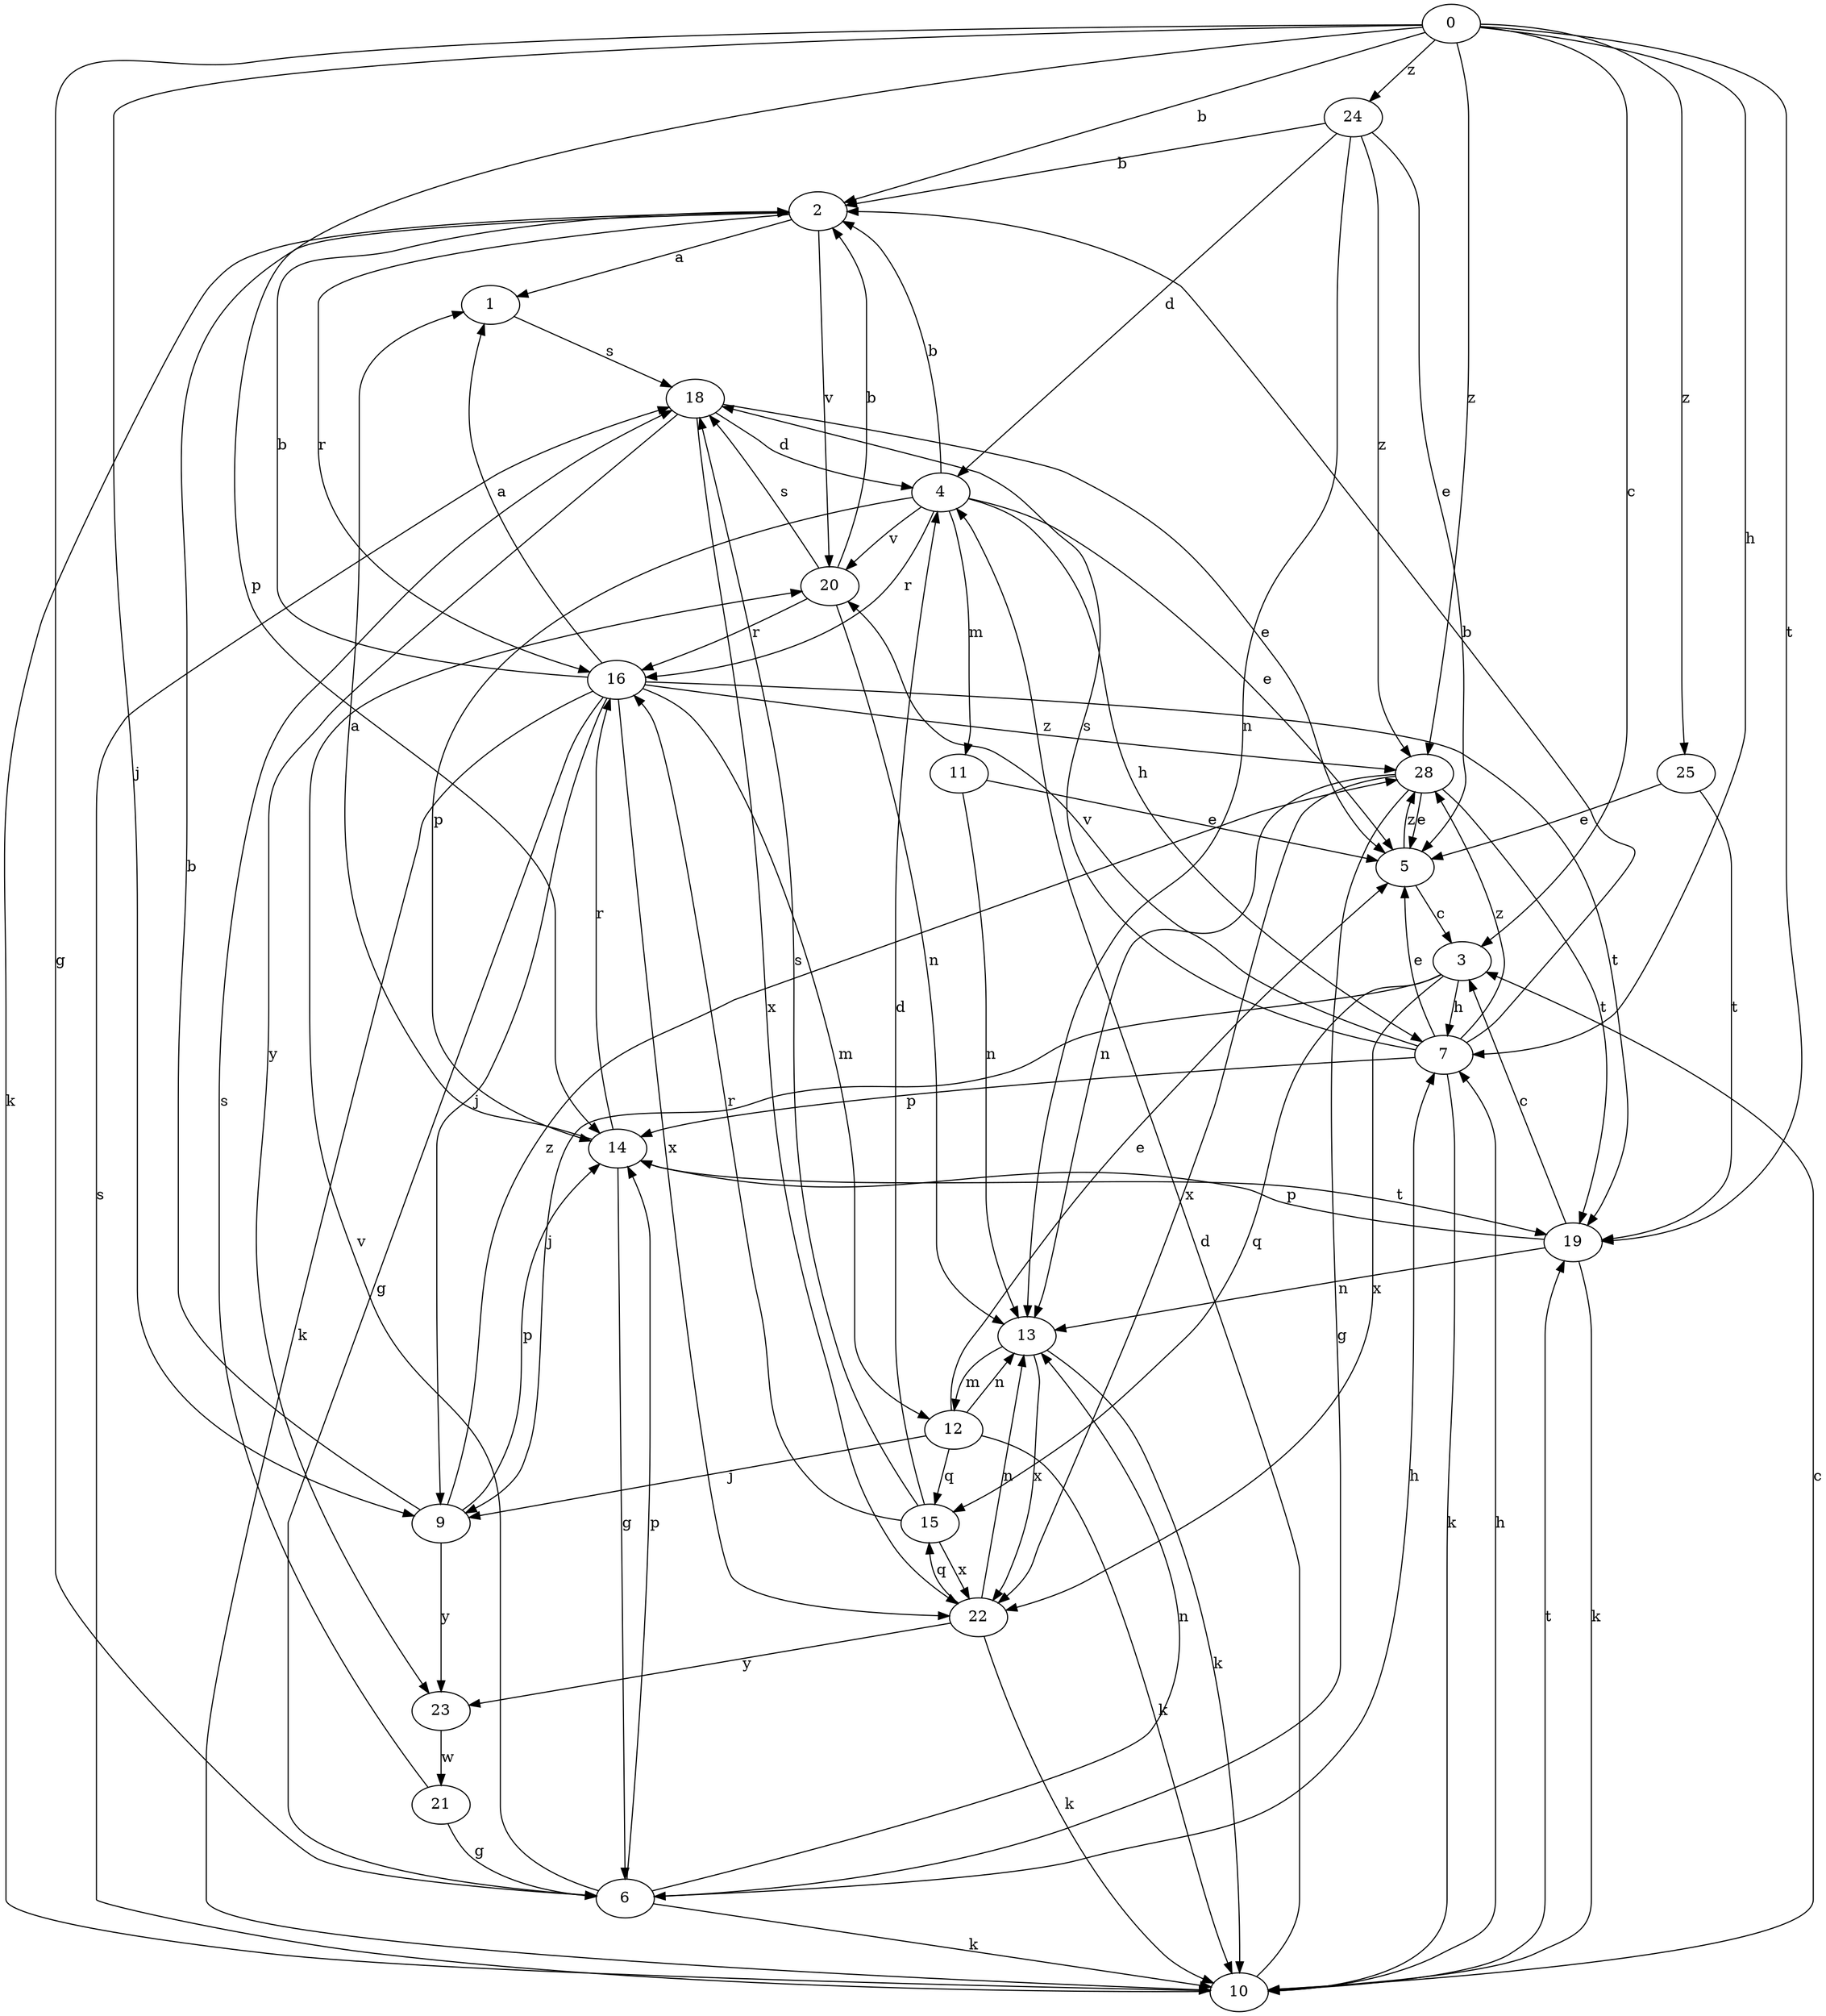 strict digraph  {
0;
1;
2;
3;
4;
5;
6;
7;
9;
10;
11;
12;
13;
14;
15;
16;
18;
19;
20;
21;
22;
23;
24;
25;
28;
0 -> 2  [label=b];
0 -> 3  [label=c];
0 -> 6  [label=g];
0 -> 7  [label=h];
0 -> 9  [label=j];
0 -> 14  [label=p];
0 -> 19  [label=t];
0 -> 24  [label=z];
0 -> 25  [label=z];
0 -> 28  [label=z];
1 -> 18  [label=s];
2 -> 1  [label=a];
2 -> 10  [label=k];
2 -> 16  [label=r];
2 -> 20  [label=v];
3 -> 7  [label=h];
3 -> 9  [label=j];
3 -> 15  [label=q];
3 -> 22  [label=x];
4 -> 2  [label=b];
4 -> 5  [label=e];
4 -> 7  [label=h];
4 -> 11  [label=m];
4 -> 14  [label=p];
4 -> 16  [label=r];
4 -> 20  [label=v];
5 -> 3  [label=c];
5 -> 28  [label=z];
6 -> 7  [label=h];
6 -> 10  [label=k];
6 -> 13  [label=n];
6 -> 14  [label=p];
6 -> 20  [label=v];
7 -> 2  [label=b];
7 -> 5  [label=e];
7 -> 10  [label=k];
7 -> 14  [label=p];
7 -> 18  [label=s];
7 -> 20  [label=v];
7 -> 28  [label=z];
9 -> 2  [label=b];
9 -> 14  [label=p];
9 -> 23  [label=y];
9 -> 28  [label=z];
10 -> 3  [label=c];
10 -> 4  [label=d];
10 -> 7  [label=h];
10 -> 18  [label=s];
10 -> 19  [label=t];
11 -> 5  [label=e];
11 -> 13  [label=n];
12 -> 5  [label=e];
12 -> 9  [label=j];
12 -> 10  [label=k];
12 -> 13  [label=n];
12 -> 15  [label=q];
13 -> 10  [label=k];
13 -> 12  [label=m];
13 -> 22  [label=x];
14 -> 1  [label=a];
14 -> 6  [label=g];
14 -> 16  [label=r];
14 -> 19  [label=t];
15 -> 4  [label=d];
15 -> 16  [label=r];
15 -> 18  [label=s];
15 -> 22  [label=x];
16 -> 1  [label=a];
16 -> 2  [label=b];
16 -> 6  [label=g];
16 -> 9  [label=j];
16 -> 10  [label=k];
16 -> 12  [label=m];
16 -> 19  [label=t];
16 -> 22  [label=x];
16 -> 28  [label=z];
18 -> 4  [label=d];
18 -> 5  [label=e];
18 -> 22  [label=x];
18 -> 23  [label=y];
19 -> 3  [label=c];
19 -> 10  [label=k];
19 -> 13  [label=n];
19 -> 14  [label=p];
20 -> 2  [label=b];
20 -> 13  [label=n];
20 -> 16  [label=r];
20 -> 18  [label=s];
21 -> 6  [label=g];
21 -> 18  [label=s];
22 -> 10  [label=k];
22 -> 13  [label=n];
22 -> 15  [label=q];
22 -> 23  [label=y];
23 -> 21  [label=w];
24 -> 2  [label=b];
24 -> 4  [label=d];
24 -> 5  [label=e];
24 -> 13  [label=n];
24 -> 28  [label=z];
25 -> 5  [label=e];
25 -> 19  [label=t];
28 -> 5  [label=e];
28 -> 6  [label=g];
28 -> 13  [label=n];
28 -> 19  [label=t];
28 -> 22  [label=x];
}
